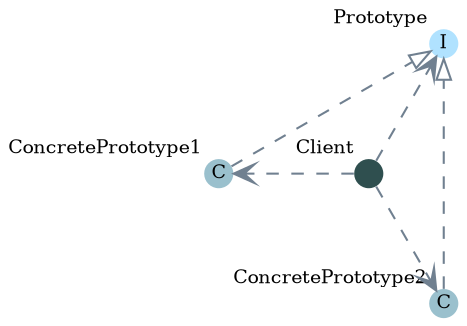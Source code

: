  digraph G {
    layout="twopi"

    node [shape=circle
        , fixedsize=true
        , width=0.2
        , style=filled
        , fillcolor=darkslategray
        , fontsize="9"
        , label = ""
        , penwidth =0
    ] Client;
    
    node [shape=circle
        , fixedsize=true
        , width=0.2
        , style=filled
        , fillcolor=lightskyblue1
        , fontsize="9"
        , label = "I"
        , color=black
    ] Prototype;
    
    node [shape=circle
        , fixedsize=true
        , width=0.2
        , style=filled
        , fillcolor=lightblue3
        , fontsize="9"
        , label = "C"
    ];
    
    edge [color=slategray, style=dashed, arrowhead=vee]

    Client [
        xlabel ="Client"
    ]

    Prototype [
        xlabel ="Prototype"
    ]

    ConcretePrototype1 [
        xlabel ="ConcretePrototype1"
    ]

    ConcretePrototype2 [
        xlabel ="ConcretePrototype2"
    ]
    
    Client -> Prototype
    Client -> ConcretePrototype1
    ConcretePrototype1 -> Prototype [arrowhead=onormal]

    Client -> ConcretePrototype2
    ConcretePrototype2 -> Prototype [arrowhead=onormal]
}